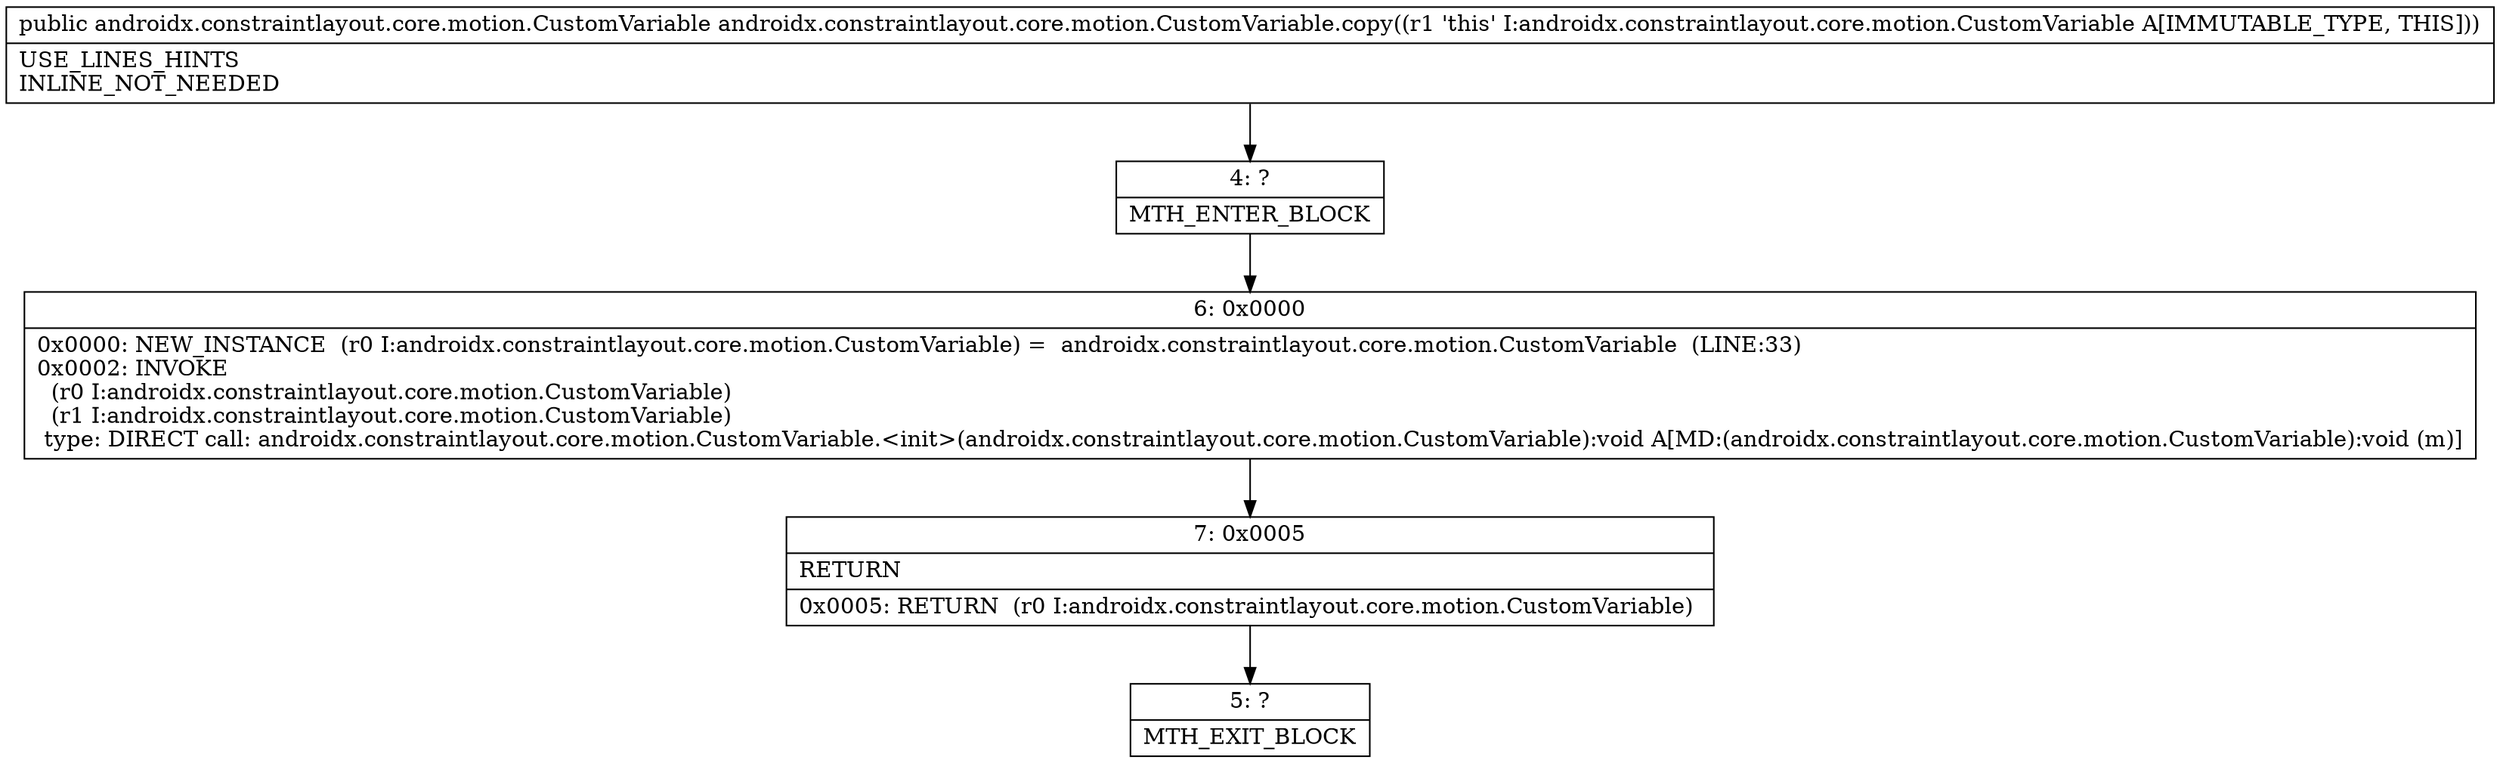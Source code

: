 digraph "CFG forandroidx.constraintlayout.core.motion.CustomVariable.copy()Landroidx\/constraintlayout\/core\/motion\/CustomVariable;" {
Node_4 [shape=record,label="{4\:\ ?|MTH_ENTER_BLOCK\l}"];
Node_6 [shape=record,label="{6\:\ 0x0000|0x0000: NEW_INSTANCE  (r0 I:androidx.constraintlayout.core.motion.CustomVariable) =  androidx.constraintlayout.core.motion.CustomVariable  (LINE:33)\l0x0002: INVOKE  \l  (r0 I:androidx.constraintlayout.core.motion.CustomVariable)\l  (r1 I:androidx.constraintlayout.core.motion.CustomVariable)\l type: DIRECT call: androidx.constraintlayout.core.motion.CustomVariable.\<init\>(androidx.constraintlayout.core.motion.CustomVariable):void A[MD:(androidx.constraintlayout.core.motion.CustomVariable):void (m)]\l}"];
Node_7 [shape=record,label="{7\:\ 0x0005|RETURN\l|0x0005: RETURN  (r0 I:androidx.constraintlayout.core.motion.CustomVariable) \l}"];
Node_5 [shape=record,label="{5\:\ ?|MTH_EXIT_BLOCK\l}"];
MethodNode[shape=record,label="{public androidx.constraintlayout.core.motion.CustomVariable androidx.constraintlayout.core.motion.CustomVariable.copy((r1 'this' I:androidx.constraintlayout.core.motion.CustomVariable A[IMMUTABLE_TYPE, THIS]))  | USE_LINES_HINTS\lINLINE_NOT_NEEDED\l}"];
MethodNode -> Node_4;Node_4 -> Node_6;
Node_6 -> Node_7;
Node_7 -> Node_5;
}

